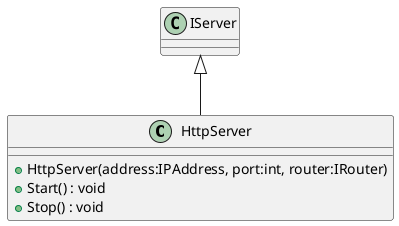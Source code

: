 @startuml
class HttpServer {
    + HttpServer(address:IPAddress, port:int, router:IRouter)
    + Start() : void
    + Stop() : void
}
IServer <|-- HttpServer
@enduml
